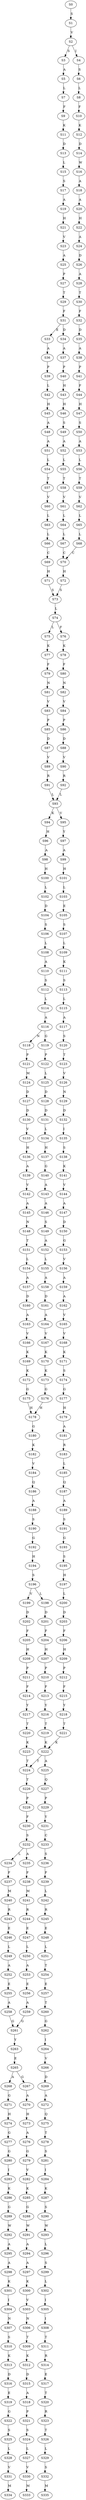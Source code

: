 strict digraph  {
	S0 -> S1 [ label = S ];
	S1 -> S2 [ label = V ];
	S2 -> S3 [ label = S ];
	S2 -> S4 [ label = I ];
	S3 -> S5 [ label = A ];
	S4 -> S6 [ label = S ];
	S5 -> S7 [ label = L ];
	S6 -> S8 [ label = L ];
	S7 -> S9 [ label = F ];
	S8 -> S10 [ label = F ];
	S9 -> S11 [ label = K ];
	S10 -> S12 [ label = K ];
	S11 -> S13 [ label = D ];
	S12 -> S14 [ label = D ];
	S13 -> S15 [ label = L ];
	S14 -> S16 [ label = W ];
	S15 -> S17 [ label = S ];
	S16 -> S18 [ label = A ];
	S17 -> S19 [ label = A ];
	S18 -> S20 [ label = A ];
	S19 -> S21 [ label = H ];
	S20 -> S22 [ label = H ];
	S21 -> S23 [ label = V ];
	S22 -> S24 [ label = A ];
	S23 -> S25 [ label = A ];
	S24 -> S26 [ label = D ];
	S25 -> S27 [ label = P ];
	S26 -> S28 [ label = A ];
	S27 -> S29 [ label = T ];
	S28 -> S30 [ label = T ];
	S29 -> S31 [ label = F ];
	S30 -> S32 [ label = F ];
	S31 -> S33 [ label = E ];
	S31 -> S34 [ label = D ];
	S32 -> S35 [ label = D ];
	S33 -> S36 [ label = A ];
	S34 -> S37 [ label = A ];
	S35 -> S38 [ label = A ];
	S36 -> S39 [ label = P ];
	S37 -> S40 [ label = P ];
	S38 -> S41 [ label = P ];
	S39 -> S42 [ label = L ];
	S40 -> S43 [ label = H ];
	S41 -> S44 [ label = F ];
	S42 -> S45 [ label = H ];
	S43 -> S46 [ label = H ];
	S44 -> S47 [ label = H ];
	S45 -> S48 [ label = A ];
	S46 -> S49 [ label = S ];
	S47 -> S50 [ label = S ];
	S48 -> S51 [ label = A ];
	S49 -> S52 [ label = A ];
	S50 -> S53 [ label = A ];
	S51 -> S54 [ label = L ];
	S52 -> S55 [ label = L ];
	S53 -> S56 [ label = L ];
	S54 -> S57 [ label = T ];
	S55 -> S58 [ label = T ];
	S56 -> S59 [ label = T ];
	S57 -> S60 [ label = V ];
	S58 -> S61 [ label = V ];
	S59 -> S62 [ label = V ];
	S60 -> S63 [ label = L ];
	S61 -> S64 [ label = L ];
	S62 -> S65 [ label = L ];
	S63 -> S66 [ label = L ];
	S64 -> S67 [ label = L ];
	S65 -> S68 [ label = L ];
	S66 -> S69 [ label = C ];
	S67 -> S70 [ label = C ];
	S68 -> S70 [ label = C ];
	S69 -> S71 [ label = H ];
	S70 -> S72 [ label = H ];
	S71 -> S73 [ label = S ];
	S72 -> S73 [ label = S ];
	S73 -> S74 [ label = L ];
	S74 -> S75 [ label = L ];
	S74 -> S76 [ label = F ];
	S75 -> S77 [ label = K ];
	S76 -> S78 [ label = K ];
	S77 -> S79 [ label = F ];
	S78 -> S80 [ label = F ];
	S79 -> S81 [ label = N ];
	S80 -> S82 [ label = N ];
	S81 -> S83 [ label = V ];
	S82 -> S84 [ label = V ];
	S83 -> S85 [ label = P ];
	S84 -> S86 [ label = P ];
	S85 -> S87 [ label = D ];
	S86 -> S88 [ label = D ];
	S87 -> S89 [ label = V ];
	S88 -> S90 [ label = V ];
	S89 -> S91 [ label = R ];
	S90 -> S92 [ label = R ];
	S91 -> S93 [ label = L ];
	S92 -> S93 [ label = L ];
	S93 -> S94 [ label = K ];
	S93 -> S95 [ label = V ];
	S94 -> S96 [ label = H ];
	S95 -> S97 [ label = Y ];
	S96 -> S98 [ label = A ];
	S97 -> S99 [ label = A ];
	S98 -> S100 [ label = H ];
	S99 -> S101 [ label = H ];
	S100 -> S102 [ label = L ];
	S101 -> S103 [ label = L ];
	S102 -> S104 [ label = D ];
	S103 -> S105 [ label = E ];
	S104 -> S106 [ label = S ];
	S105 -> S107 [ label = S ];
	S106 -> S108 [ label = L ];
	S107 -> S109 [ label = L ];
	S108 -> S110 [ label = A ];
	S109 -> S111 [ label = K ];
	S110 -> S112 [ label = S ];
	S111 -> S113 [ label = S ];
	S112 -> S114 [ label = L ];
	S113 -> S115 [ label = L ];
	S114 -> S116 [ label = A ];
	S115 -> S117 [ label = A ];
	S116 -> S118 [ label = N ];
	S116 -> S119 [ label = G ];
	S117 -> S120 [ label = S ];
	S118 -> S121 [ label = P ];
	S119 -> S122 [ label = P ];
	S120 -> S123 [ label = T ];
	S121 -> S124 [ label = M ];
	S122 -> S125 [ label = L ];
	S123 -> S126 [ label = V ];
	S124 -> S127 [ label = D ];
	S125 -> S128 [ label = D ];
	S126 -> S129 [ label = N ];
	S127 -> S130 [ label = D ];
	S128 -> S131 [ label = D ];
	S129 -> S132 [ label = D ];
	S130 -> S133 [ label = V ];
	S131 -> S134 [ label = L ];
	S132 -> S135 [ label = I ];
	S133 -> S136 [ label = H ];
	S134 -> S137 [ label = H ];
	S135 -> S138 [ label = S ];
	S136 -> S139 [ label = A ];
	S137 -> S140 [ label = G ];
	S138 -> S141 [ label = K ];
	S139 -> S142 [ label = V ];
	S140 -> S143 [ label = A ];
	S141 -> S144 [ label = V ];
	S142 -> S145 [ label = A ];
	S143 -> S146 [ label = A ];
	S144 -> S147 [ label = A ];
	S145 -> S148 [ label = N ];
	S146 -> S149 [ label = S ];
	S147 -> S150 [ label = D ];
	S148 -> S151 [ label = T ];
	S149 -> S152 [ label = A ];
	S150 -> S153 [ label = G ];
	S151 -> S154 [ label = L ];
	S152 -> S155 [ label = L ];
	S153 -> S156 [ label = V ];
	S154 -> S157 [ label = A ];
	S155 -> S158 [ label = A ];
	S156 -> S159 [ label = A ];
	S157 -> S160 [ label = D ];
	S158 -> S161 [ label = D ];
	S159 -> S162 [ label = A ];
	S160 -> S163 [ label = A ];
	S161 -> S164 [ label = A ];
	S162 -> S165 [ label = V ];
	S163 -> S166 [ label = V ];
	S164 -> S167 [ label = V ];
	S165 -> S168 [ label = V ];
	S166 -> S169 [ label = K ];
	S167 -> S170 [ label = K ];
	S168 -> S171 [ label = K ];
	S169 -> S172 [ label = K ];
	S170 -> S173 [ label = K ];
	S171 -> S174 [ label = S ];
	S172 -> S175 [ label = G ];
	S173 -> S176 [ label = G ];
	S174 -> S177 [ label = G ];
	S175 -> S178 [ label = H ];
	S176 -> S178 [ label = H ];
	S177 -> S179 [ label = H ];
	S178 -> S180 [ label = G ];
	S179 -> S181 [ label = A ];
	S180 -> S182 [ label = K ];
	S181 -> S183 [ label = R ];
	S182 -> S184 [ label = V ];
	S183 -> S185 [ label = L ];
	S184 -> S186 [ label = Q ];
	S185 -> S187 [ label = Q ];
	S186 -> S188 [ label = A ];
	S187 -> S189 [ label = A ];
	S188 -> S190 [ label = S ];
	S189 -> S191 [ label = S ];
	S190 -> S192 [ label = G ];
	S191 -> S193 [ label = G ];
	S192 -> S194 [ label = H ];
	S193 -> S195 [ label = S ];
	S194 -> S196 [ label = S ];
	S195 -> S197 [ label = H ];
	S196 -> S198 [ label = L ];
	S196 -> S199 [ label = V ];
	S197 -> S200 [ label = L ];
	S198 -> S201 [ label = D ];
	S199 -> S202 [ label = D ];
	S200 -> S203 [ label = D ];
	S201 -> S204 [ label = F ];
	S202 -> S205 [ label = F ];
	S203 -> S206 [ label = F ];
	S204 -> S207 [ label = H ];
	S205 -> S208 [ label = H ];
	S206 -> S209 [ label = H ];
	S207 -> S210 [ label = P ];
	S208 -> S211 [ label = P ];
	S209 -> S212 [ label = P ];
	S210 -> S213 [ label = F ];
	S211 -> S214 [ label = F ];
	S212 -> S215 [ label = F ];
	S213 -> S216 [ label = Y ];
	S214 -> S217 [ label = Y ];
	S215 -> S218 [ label = Y ];
	S216 -> S219 [ label = T ];
	S217 -> S220 [ label = T ];
	S218 -> S221 [ label = T ];
	S219 -> S222 [ label = K ];
	S220 -> S223 [ label = K ];
	S221 -> S222 [ label = K ];
	S222 -> S224 [ label = T ];
	S222 -> S225 [ label = A ];
	S223 -> S224 [ label = T ];
	S224 -> S226 [ label = T ];
	S225 -> S227 [ label = Q ];
	S226 -> S228 [ label = P ];
	S227 -> S229 [ label = P ];
	S228 -> S230 [ label = F ];
	S229 -> S231 [ label = Y ];
	S230 -> S232 [ label = S ];
	S231 -> S233 [ label = C ];
	S232 -> S234 [ label = L ];
	S232 -> S235 [ label = A ];
	S233 -> S236 [ label = S ];
	S234 -> S237 [ label = F ];
	S235 -> S238 [ label = F ];
	S236 -> S239 [ label = F ];
	S237 -> S240 [ label = M ];
	S238 -> S241 [ label = M ];
	S239 -> S242 [ label = L ];
	S240 -> S243 [ label = R ];
	S241 -> S244 [ label = R ];
	S242 -> S245 [ label = R ];
	S243 -> S246 [ label = E ];
	S244 -> S247 [ label = E ];
	S245 -> S248 [ label = E ];
	S246 -> S249 [ label = L ];
	S247 -> S250 [ label = L ];
	S248 -> S251 [ label = L ];
	S249 -> S252 [ label = A ];
	S250 -> S253 [ label = A ];
	S251 -> S254 [ label = T ];
	S252 -> S255 [ label = E ];
	S253 -> S256 [ label = E ];
	S254 -> S257 [ label = E ];
	S255 -> S258 [ label = A ];
	S256 -> S259 [ label = A ];
	S257 -> S260 [ label = T ];
	S258 -> S261 [ label = G ];
	S259 -> S261 [ label = G ];
	S260 -> S262 [ label = G ];
	S261 -> S263 [ label = Y ];
	S262 -> S264 [ label = I ];
	S263 -> S265 [ label = E ];
	S264 -> S266 [ label = V ];
	S265 -> S267 [ label = G ];
	S265 -> S268 [ label = A ];
	S266 -> S269 [ label = D ];
	S267 -> S270 [ label = A ];
	S268 -> S271 [ label = G ];
	S269 -> S272 [ label = A ];
	S270 -> S273 [ label = H ];
	S271 -> S274 [ label = H ];
	S272 -> S275 [ label = Q ];
	S273 -> S276 [ label = A ];
	S274 -> S277 [ label = G ];
	S275 -> S278 [ label = T ];
	S276 -> S279 [ label = G ];
	S277 -> S280 [ label = G ];
	S278 -> S281 [ label = S ];
	S279 -> S282 [ label = V ];
	S280 -> S283 [ label = I ];
	S281 -> S284 [ label = I ];
	S282 -> S285 [ label = K ];
	S283 -> S286 [ label = K ];
	S284 -> S287 [ label = K ];
	S285 -> S288 [ label = G ];
	S286 -> S289 [ label = G ];
	S287 -> S290 [ label = S ];
	S288 -> S291 [ label = W ];
	S289 -> S292 [ label = W ];
	S290 -> S293 [ label = W ];
	S291 -> S294 [ label = A ];
	S292 -> S295 [ label = A ];
	S293 -> S296 [ label = L ];
	S294 -> S297 [ label = A ];
	S295 -> S298 [ label = A ];
	S296 -> S299 [ label = S ];
	S297 -> S300 [ label = K ];
	S298 -> S301 [ label = K ];
	S299 -> S302 [ label = L ];
	S300 -> S303 [ label = V ];
	S301 -> S304 [ label = I ];
	S302 -> S305 [ label = I ];
	S303 -> S306 [ label = N ];
	S304 -> S307 [ label = N ];
	S305 -> S308 [ label = I ];
	S306 -> S309 [ label = T ];
	S307 -> S310 [ label = S ];
	S308 -> S311 [ label = T ];
	S309 -> S312 [ label = K ];
	S310 -> S313 [ label = K ];
	S311 -> S314 [ label = R ];
	S312 -> S315 [ label = D ];
	S313 -> S316 [ label = D ];
	S314 -> S317 [ label = E ];
	S315 -> S318 [ label = A ];
	S316 -> S319 [ label = E ];
	S317 -> S320 [ label = T ];
	S318 -> S321 [ label = P ];
	S319 -> S322 [ label = G ];
	S320 -> S323 [ label = R ];
	S321 -> S324 [ label = S ];
	S322 -> S325 [ label = S ];
	S323 -> S326 [ label = T ];
	S324 -> S327 [ label = L ];
	S325 -> S328 [ label = L ];
	S326 -> S329 [ label = L ];
	S327 -> S330 [ label = V ];
	S328 -> S331 [ label = V ];
	S329 -> S332 [ label = S ];
	S330 -> S333 [ label = M ];
	S331 -> S334 [ label = M ];
	S332 -> S335 [ label = M ];
}
